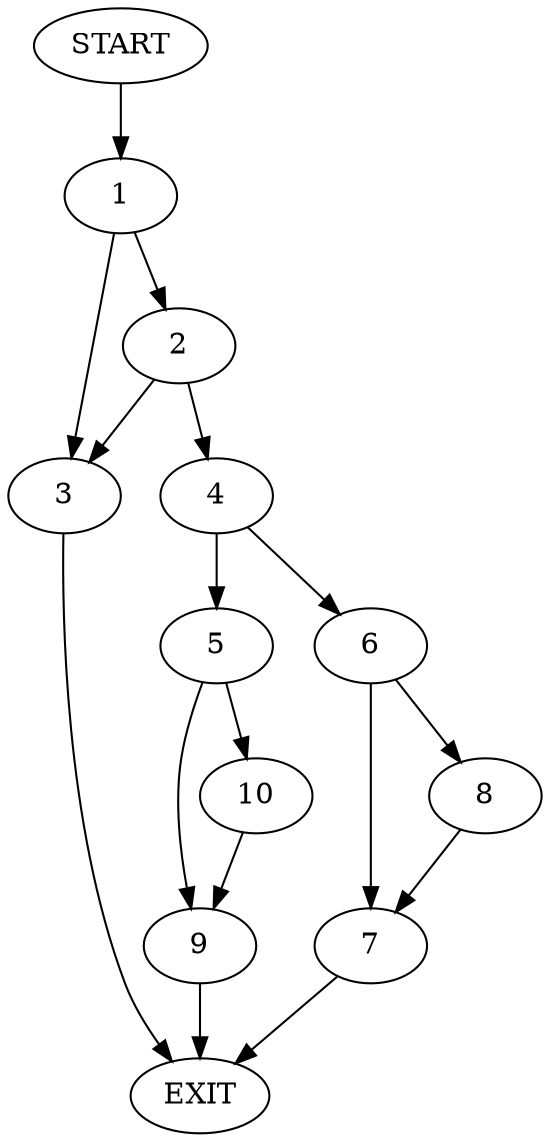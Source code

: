 digraph {
0 [label="START"]
11 [label="EXIT"]
0 -> 1
1 -> 2
1 -> 3
2 -> 3
2 -> 4
3 -> 11
4 -> 5
4 -> 6
6 -> 7
6 -> 8
5 -> 9
5 -> 10
8 -> 7
7 -> 11
9 -> 11
10 -> 9
}
